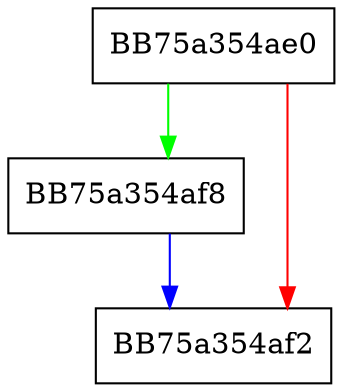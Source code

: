 digraph clear {
  node [shape="box"];
  graph [splines=ortho];
  BB75a354ae0 -> BB75a354af8 [color="green"];
  BB75a354ae0 -> BB75a354af2 [color="red"];
  BB75a354af8 -> BB75a354af2 [color="blue"];
}